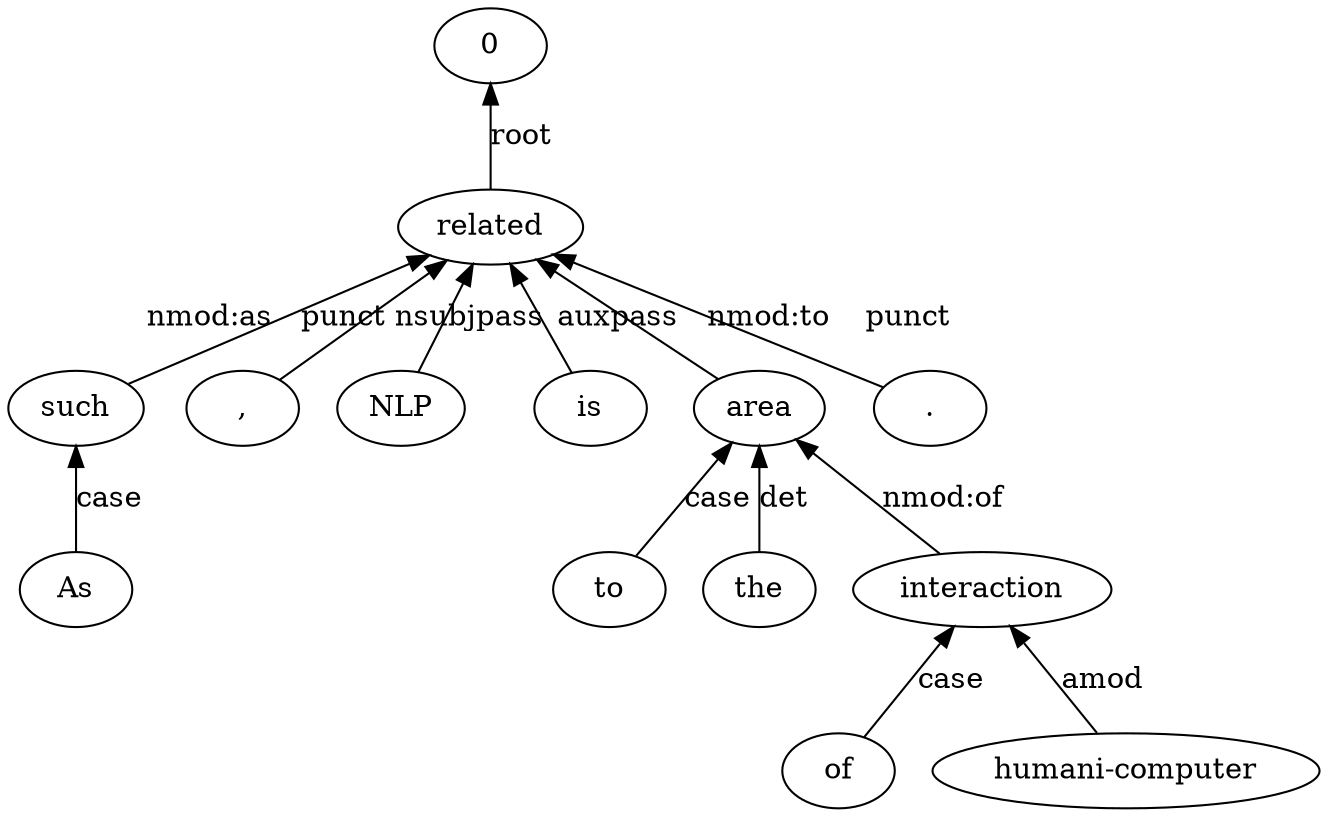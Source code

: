 digraph G {
fontsize="9.5";
layout=dot;
margin=0;
rankdir=BT;
splines=false;
1 [label="As"];
2 [label="such"];
3 [label=","];
4 [label="NLP"];
5 [label="is"];
6 [label="related"];
7 [label="to"];
8 [label="the"];
9 [label="area"];
10 [label="of"];
11 [label="humani-computer"];
12 [label="interaction"];
13 [label="."];
6 -> 0  [label="root"];
1 -> 2  [label="case"];
2 -> 6  [label="nmod:as"];
3 -> 6  [label="punct"];
4 -> 6  [label="nsubjpass"];
5 -> 6  [label="auxpass"];
7 -> 9  [label="case"];
8 -> 9  [label="det"];
9 -> 6  [label="nmod:to"];
10 -> 12  [label="case"];
11 -> 12  [label="amod"];
12 -> 9  [label="nmod:of"];
13 -> 6  [label="punct"];
}

